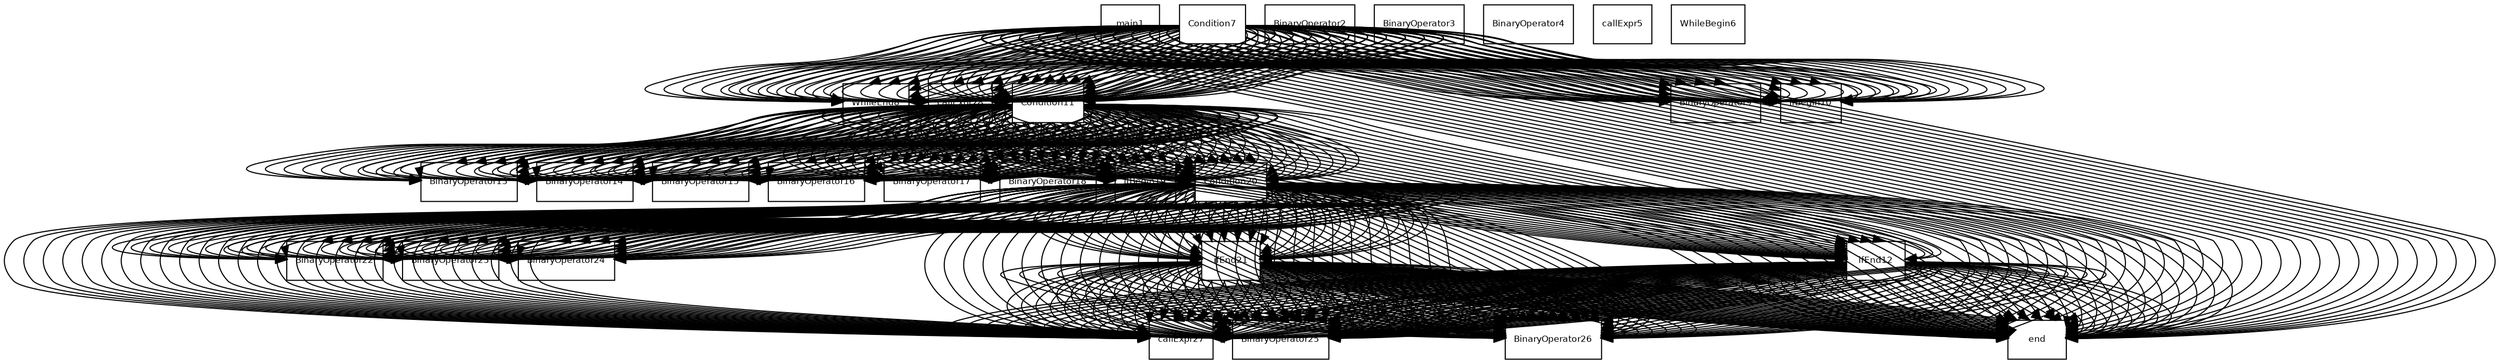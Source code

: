 
        digraph G {
                fontname = "Bitstream Vera Sans"
                fontsize = 8

                node [
                        fontname = "Bitstream Vera Sans"
                        fontsize = 8
                        shape = "record"
                ]

                edge [
                        fontname = "Bitstream Vera Sans"
                        fontsize = 8
                ] 


        main1 [label=main1]
Condition7 -> WhileEnd8
Condition7 -> callExpr28
Condition7 -> end
Condition7 -> BinaryOperator9
Condition7 -> ifBegin10
Condition7 -> Condition11
Condition11 -> ifEnd12
Condition11 -> BinaryOperator13
Condition11 -> BinaryOperator14
Condition11 -> BinaryOperator15
Condition11 -> BinaryOperator16
Condition11 -> BinaryOperator17
Condition11 -> BinaryOperator18
Condition11 -> ifBegin19
Condition11 -> Condition20
Condition20 -> ifEnd21
Condition20 -> BinaryOperator22
Condition20 -> BinaryOperator23
Condition20 -> BinaryOperator24
Condition20 -> BinaryOperator25
Condition20 -> BinaryOperator26
Condition20 -> callExpr27
Condition20 -> end
ifEnd21 -> BinaryOperator25
ifEnd21 -> BinaryOperator26
ifEnd21 -> callExpr27
ifEnd21 -> end
ifEnd12 -> BinaryOperator25
ifEnd12 -> BinaryOperator26
ifEnd12 -> callExpr27
ifEnd12 -> end
BinaryOperator2 [label=BinaryOperator2]
Condition7 -> WhileEnd8
Condition7 -> callExpr28
Condition7 -> end
Condition7 -> BinaryOperator9
Condition7 -> ifBegin10
Condition7 -> Condition11
Condition11 -> ifEnd12
Condition11 -> BinaryOperator13
Condition11 -> BinaryOperator14
Condition11 -> BinaryOperator15
Condition11 -> BinaryOperator16
Condition11 -> BinaryOperator17
Condition11 -> BinaryOperator18
Condition11 -> ifBegin19
Condition11 -> Condition20
Condition20 -> ifEnd21
Condition20 -> BinaryOperator22
Condition20 -> BinaryOperator23
Condition20 -> BinaryOperator24
Condition20 -> BinaryOperator25
Condition20 -> BinaryOperator26
Condition20 -> callExpr27
Condition20 -> end
ifEnd21 -> BinaryOperator25
ifEnd21 -> BinaryOperator26
ifEnd21 -> callExpr27
ifEnd21 -> end
ifEnd12 -> BinaryOperator25
ifEnd12 -> BinaryOperator26
ifEnd12 -> callExpr27
ifEnd12 -> end
BinaryOperator3 [label=BinaryOperator3]
Condition7 -> WhileEnd8
Condition7 -> callExpr28
Condition7 -> end
Condition7 -> BinaryOperator9
Condition7 -> ifBegin10
Condition7 -> Condition11
Condition11 -> ifEnd12
Condition11 -> BinaryOperator13
Condition11 -> BinaryOperator14
Condition11 -> BinaryOperator15
Condition11 -> BinaryOperator16
Condition11 -> BinaryOperator17
Condition11 -> BinaryOperator18
Condition11 -> ifBegin19
Condition11 -> Condition20
Condition20 -> ifEnd21
Condition20 -> BinaryOperator22
Condition20 -> BinaryOperator23
Condition20 -> BinaryOperator24
Condition20 -> BinaryOperator25
Condition20 -> BinaryOperator26
Condition20 -> callExpr27
Condition20 -> end
ifEnd21 -> BinaryOperator25
ifEnd21 -> BinaryOperator26
ifEnd21 -> callExpr27
ifEnd21 -> end
ifEnd12 -> BinaryOperator25
ifEnd12 -> BinaryOperator26
ifEnd12 -> callExpr27
ifEnd12 -> end
BinaryOperator4 [label=BinaryOperator4]
Condition7 -> WhileEnd8
Condition7 -> callExpr28
Condition7 -> end
Condition7 -> BinaryOperator9
Condition7 -> ifBegin10
Condition7 -> Condition11
Condition11 -> ifEnd12
Condition11 -> BinaryOperator13
Condition11 -> BinaryOperator14
Condition11 -> BinaryOperator15
Condition11 -> BinaryOperator16
Condition11 -> BinaryOperator17
Condition11 -> BinaryOperator18
Condition11 -> ifBegin19
Condition11 -> Condition20
Condition20 -> ifEnd21
Condition20 -> BinaryOperator22
Condition20 -> BinaryOperator23
Condition20 -> BinaryOperator24
Condition20 -> BinaryOperator25
Condition20 -> BinaryOperator26
Condition20 -> callExpr27
Condition20 -> end
ifEnd21 -> BinaryOperator25
ifEnd21 -> BinaryOperator26
ifEnd21 -> callExpr27
ifEnd21 -> end
ifEnd12 -> BinaryOperator25
ifEnd12 -> BinaryOperator26
ifEnd12 -> callExpr27
ifEnd12 -> end
callExpr5 [label=callExpr5]
Condition7 -> WhileEnd8
Condition7 -> callExpr28
Condition7 -> end
Condition7 -> BinaryOperator9
Condition7 -> ifBegin10
Condition7 -> Condition11
Condition11 -> ifEnd12
Condition11 -> BinaryOperator13
Condition11 -> BinaryOperator14
Condition11 -> BinaryOperator15
Condition11 -> BinaryOperator16
Condition11 -> BinaryOperator17
Condition11 -> BinaryOperator18
Condition11 -> ifBegin19
Condition11 -> Condition20
Condition20 -> ifEnd21
Condition20 -> BinaryOperator22
Condition20 -> BinaryOperator23
Condition20 -> BinaryOperator24
Condition20 -> BinaryOperator25
Condition20 -> BinaryOperator26
Condition20 -> callExpr27
Condition20 -> end
ifEnd21 -> BinaryOperator25
ifEnd21 -> BinaryOperator26
ifEnd21 -> callExpr27
ifEnd21 -> end
ifEnd12 -> BinaryOperator25
ifEnd12 -> BinaryOperator26
ifEnd12 -> callExpr27
ifEnd12 -> end
WhileBegin6 [label=WhileBegin6]
Condition7 -> WhileEnd8
Condition7 -> callExpr28
Condition7 -> end
Condition7 -> BinaryOperator9
Condition7 -> ifBegin10
Condition7 -> Condition11
Condition11 -> ifEnd12
Condition11 -> BinaryOperator13
Condition11 -> BinaryOperator14
Condition11 -> BinaryOperator15
Condition11 -> BinaryOperator16
Condition11 -> BinaryOperator17
Condition11 -> BinaryOperator18
Condition11 -> ifBegin19
Condition11 -> Condition20
Condition20 -> ifEnd21
Condition20 -> BinaryOperator22
Condition20 -> BinaryOperator23
Condition20 -> BinaryOperator24
Condition20 -> BinaryOperator25
Condition20 -> BinaryOperator26
Condition20 -> callExpr27
Condition20 -> end
ifEnd21 -> BinaryOperator25
ifEnd21 -> BinaryOperator26
ifEnd21 -> callExpr27
ifEnd21 -> end
ifEnd12 -> BinaryOperator25
ifEnd12 -> BinaryOperator26
ifEnd12 -> callExpr27
ifEnd12 -> end
Condition7 [label=Condition7]
Condition7 -> WhileEnd8
Condition7 -> callExpr28
Condition7 -> end
Condition7 -> BinaryOperator9
Condition7 -> ifBegin10
Condition7 -> Condition11
Condition11 -> ifEnd12
Condition11 -> BinaryOperator13
Condition11 -> BinaryOperator14
Condition11 -> BinaryOperator15
Condition11 -> BinaryOperator16
Condition11 -> BinaryOperator17
Condition11 -> BinaryOperator18
Condition11 -> ifBegin19
Condition11 -> Condition20
Condition20 -> ifEnd21
Condition20 -> BinaryOperator22
Condition20 -> BinaryOperator23
Condition20 -> BinaryOperator24
Condition20 -> BinaryOperator25
Condition20 -> BinaryOperator26
Condition20 -> callExpr27
Condition20 -> end
ifEnd21 -> BinaryOperator25
ifEnd21 -> BinaryOperator26
ifEnd21 -> callExpr27
ifEnd21 -> end
ifEnd12 -> BinaryOperator25
ifEnd12 -> BinaryOperator26
ifEnd12 -> callExpr27
ifEnd12 -> end
WhileEnd8 [label=WhileEnd8]
Condition7 -> WhileEnd8
Condition7 -> callExpr28
Condition7 -> end
Condition7 -> BinaryOperator9
Condition7 -> ifBegin10
Condition7 -> Condition11
Condition11 -> ifEnd12
Condition11 -> BinaryOperator13
Condition11 -> BinaryOperator14
Condition11 -> BinaryOperator15
Condition11 -> BinaryOperator16
Condition11 -> BinaryOperator17
Condition11 -> BinaryOperator18
Condition11 -> ifBegin19
Condition11 -> Condition20
Condition20 -> ifEnd21
Condition20 -> BinaryOperator22
Condition20 -> BinaryOperator23
Condition20 -> BinaryOperator24
Condition20 -> BinaryOperator25
Condition20 -> BinaryOperator26
Condition20 -> callExpr27
Condition20 -> end
ifEnd21 -> BinaryOperator25
ifEnd21 -> BinaryOperator26
ifEnd21 -> callExpr27
ifEnd21 -> end
ifEnd12 -> BinaryOperator25
ifEnd12 -> BinaryOperator26
ifEnd12 -> callExpr27
ifEnd12 -> end
BinaryOperator9 [label=BinaryOperator9]
Condition7 -> WhileEnd8
Condition7 -> callExpr28
Condition7 -> end
Condition7 -> BinaryOperator9
Condition7 -> ifBegin10
Condition7 -> Condition11
Condition11 -> ifEnd12
Condition11 -> BinaryOperator13
Condition11 -> BinaryOperator14
Condition11 -> BinaryOperator15
Condition11 -> BinaryOperator16
Condition11 -> BinaryOperator17
Condition11 -> BinaryOperator18
Condition11 -> ifBegin19
Condition11 -> Condition20
Condition20 -> ifEnd21
Condition20 -> BinaryOperator22
Condition20 -> BinaryOperator23
Condition20 -> BinaryOperator24
Condition20 -> BinaryOperator25
Condition20 -> BinaryOperator26
Condition20 -> callExpr27
Condition20 -> end
ifEnd21 -> BinaryOperator25
ifEnd21 -> BinaryOperator26
ifEnd21 -> callExpr27
ifEnd21 -> end
ifEnd12 -> BinaryOperator25
ifEnd12 -> BinaryOperator26
ifEnd12 -> callExpr27
ifEnd12 -> end
ifBegin10 [label=ifBegin10]
Condition7 -> WhileEnd8
Condition7 -> callExpr28
Condition7 -> end
Condition7 -> BinaryOperator9
Condition7 -> ifBegin10
Condition7 -> Condition11
Condition11 -> ifEnd12
Condition11 -> BinaryOperator13
Condition11 -> BinaryOperator14
Condition11 -> BinaryOperator15
Condition11 -> BinaryOperator16
Condition11 -> BinaryOperator17
Condition11 -> BinaryOperator18
Condition11 -> ifBegin19
Condition11 -> Condition20
Condition20 -> ifEnd21
Condition20 -> BinaryOperator22
Condition20 -> BinaryOperator23
Condition20 -> BinaryOperator24
Condition20 -> BinaryOperator25
Condition20 -> BinaryOperator26
Condition20 -> callExpr27
Condition20 -> end
ifEnd21 -> BinaryOperator25
ifEnd21 -> BinaryOperator26
ifEnd21 -> callExpr27
ifEnd21 -> end
ifEnd12 -> BinaryOperator25
ifEnd12 -> BinaryOperator26
ifEnd12 -> callExpr27
ifEnd12 -> end
Condition11 [label=Condition11]
Condition7 -> WhileEnd8
Condition7 -> callExpr28
Condition7 -> end
Condition7 -> BinaryOperator9
Condition7 -> ifBegin10
Condition7 -> Condition11
Condition11 -> ifEnd12
Condition11 -> BinaryOperator13
Condition11 -> BinaryOperator14
Condition11 -> BinaryOperator15
Condition11 -> BinaryOperator16
Condition11 -> BinaryOperator17
Condition11 -> BinaryOperator18
Condition11 -> ifBegin19
Condition11 -> Condition20
Condition20 -> ifEnd21
Condition20 -> BinaryOperator22
Condition20 -> BinaryOperator23
Condition20 -> BinaryOperator24
Condition20 -> BinaryOperator25
Condition20 -> BinaryOperator26
Condition20 -> callExpr27
Condition20 -> end
ifEnd21 -> BinaryOperator25
ifEnd21 -> BinaryOperator26
ifEnd21 -> callExpr27
ifEnd21 -> end
ifEnd12 -> BinaryOperator25
ifEnd12 -> BinaryOperator26
ifEnd12 -> callExpr27
ifEnd12 -> end
ifEnd12 [label=ifEnd12]
Condition7 -> WhileEnd8
Condition7 -> callExpr28
Condition7 -> end
Condition7 -> BinaryOperator9
Condition7 -> ifBegin10
Condition7 -> Condition11
Condition11 -> ifEnd12
Condition11 -> BinaryOperator13
Condition11 -> BinaryOperator14
Condition11 -> BinaryOperator15
Condition11 -> BinaryOperator16
Condition11 -> BinaryOperator17
Condition11 -> BinaryOperator18
Condition11 -> ifBegin19
Condition11 -> Condition20
Condition20 -> ifEnd21
Condition20 -> BinaryOperator22
Condition20 -> BinaryOperator23
Condition20 -> BinaryOperator24
Condition20 -> BinaryOperator25
Condition20 -> BinaryOperator26
Condition20 -> callExpr27
Condition20 -> end
ifEnd21 -> BinaryOperator25
ifEnd21 -> BinaryOperator26
ifEnd21 -> callExpr27
ifEnd21 -> end
ifEnd12 -> BinaryOperator25
ifEnd12 -> BinaryOperator26
ifEnd12 -> callExpr27
ifEnd12 -> end
BinaryOperator13 [label=BinaryOperator13]
Condition7 -> WhileEnd8
Condition7 -> callExpr28
Condition7 -> end
Condition7 -> BinaryOperator9
Condition7 -> ifBegin10
Condition7 -> Condition11
Condition11 -> ifEnd12
Condition11 -> BinaryOperator13
Condition11 -> BinaryOperator14
Condition11 -> BinaryOperator15
Condition11 -> BinaryOperator16
Condition11 -> BinaryOperator17
Condition11 -> BinaryOperator18
Condition11 -> ifBegin19
Condition11 -> Condition20
Condition20 -> ifEnd21
Condition20 -> BinaryOperator22
Condition20 -> BinaryOperator23
Condition20 -> BinaryOperator24
Condition20 -> BinaryOperator25
Condition20 -> BinaryOperator26
Condition20 -> callExpr27
Condition20 -> end
ifEnd21 -> BinaryOperator25
ifEnd21 -> BinaryOperator26
ifEnd21 -> callExpr27
ifEnd21 -> end
ifEnd12 -> BinaryOperator25
ifEnd12 -> BinaryOperator26
ifEnd12 -> callExpr27
ifEnd12 -> end
BinaryOperator14 [label=BinaryOperator14]
Condition7 -> WhileEnd8
Condition7 -> callExpr28
Condition7 -> end
Condition7 -> BinaryOperator9
Condition7 -> ifBegin10
Condition7 -> Condition11
Condition11 -> ifEnd12
Condition11 -> BinaryOperator13
Condition11 -> BinaryOperator14
Condition11 -> BinaryOperator15
Condition11 -> BinaryOperator16
Condition11 -> BinaryOperator17
Condition11 -> BinaryOperator18
Condition11 -> ifBegin19
Condition11 -> Condition20
Condition20 -> ifEnd21
Condition20 -> BinaryOperator22
Condition20 -> BinaryOperator23
Condition20 -> BinaryOperator24
Condition20 -> BinaryOperator25
Condition20 -> BinaryOperator26
Condition20 -> callExpr27
Condition20 -> end
ifEnd21 -> BinaryOperator25
ifEnd21 -> BinaryOperator26
ifEnd21 -> callExpr27
ifEnd21 -> end
ifEnd12 -> BinaryOperator25
ifEnd12 -> BinaryOperator26
ifEnd12 -> callExpr27
ifEnd12 -> end
BinaryOperator15 [label=BinaryOperator15]
Condition7 -> WhileEnd8
Condition7 -> callExpr28
Condition7 -> end
Condition7 -> BinaryOperator9
Condition7 -> ifBegin10
Condition7 -> Condition11
Condition11 -> ifEnd12
Condition11 -> BinaryOperator13
Condition11 -> BinaryOperator14
Condition11 -> BinaryOperator15
Condition11 -> BinaryOperator16
Condition11 -> BinaryOperator17
Condition11 -> BinaryOperator18
Condition11 -> ifBegin19
Condition11 -> Condition20
Condition20 -> ifEnd21
Condition20 -> BinaryOperator22
Condition20 -> BinaryOperator23
Condition20 -> BinaryOperator24
Condition20 -> BinaryOperator25
Condition20 -> BinaryOperator26
Condition20 -> callExpr27
Condition20 -> end
ifEnd21 -> BinaryOperator25
ifEnd21 -> BinaryOperator26
ifEnd21 -> callExpr27
ifEnd21 -> end
ifEnd12 -> BinaryOperator25
ifEnd12 -> BinaryOperator26
ifEnd12 -> callExpr27
ifEnd12 -> end
BinaryOperator16 [label=BinaryOperator16]
Condition7 -> WhileEnd8
Condition7 -> callExpr28
Condition7 -> end
Condition7 -> BinaryOperator9
Condition7 -> ifBegin10
Condition7 -> Condition11
Condition11 -> ifEnd12
Condition11 -> BinaryOperator13
Condition11 -> BinaryOperator14
Condition11 -> BinaryOperator15
Condition11 -> BinaryOperator16
Condition11 -> BinaryOperator17
Condition11 -> BinaryOperator18
Condition11 -> ifBegin19
Condition11 -> Condition20
Condition20 -> ifEnd21
Condition20 -> BinaryOperator22
Condition20 -> BinaryOperator23
Condition20 -> BinaryOperator24
Condition20 -> BinaryOperator25
Condition20 -> BinaryOperator26
Condition20 -> callExpr27
Condition20 -> end
ifEnd21 -> BinaryOperator25
ifEnd21 -> BinaryOperator26
ifEnd21 -> callExpr27
ifEnd21 -> end
ifEnd12 -> BinaryOperator25
ifEnd12 -> BinaryOperator26
ifEnd12 -> callExpr27
ifEnd12 -> end
BinaryOperator17 [label=BinaryOperator17]
Condition7 -> WhileEnd8
Condition7 -> callExpr28
Condition7 -> end
Condition7 -> BinaryOperator9
Condition7 -> ifBegin10
Condition7 -> Condition11
Condition11 -> ifEnd12
Condition11 -> BinaryOperator13
Condition11 -> BinaryOperator14
Condition11 -> BinaryOperator15
Condition11 -> BinaryOperator16
Condition11 -> BinaryOperator17
Condition11 -> BinaryOperator18
Condition11 -> ifBegin19
Condition11 -> Condition20
Condition20 -> ifEnd21
Condition20 -> BinaryOperator22
Condition20 -> BinaryOperator23
Condition20 -> BinaryOperator24
Condition20 -> BinaryOperator25
Condition20 -> BinaryOperator26
Condition20 -> callExpr27
Condition20 -> end
ifEnd21 -> BinaryOperator25
ifEnd21 -> BinaryOperator26
ifEnd21 -> callExpr27
ifEnd21 -> end
ifEnd12 -> BinaryOperator25
ifEnd12 -> BinaryOperator26
ifEnd12 -> callExpr27
ifEnd12 -> end
BinaryOperator18 [label=BinaryOperator18]
Condition7 -> WhileEnd8
Condition7 -> callExpr28
Condition7 -> end
Condition7 -> BinaryOperator9
Condition7 -> ifBegin10
Condition7 -> Condition11
Condition11 -> ifEnd12
Condition11 -> BinaryOperator13
Condition11 -> BinaryOperator14
Condition11 -> BinaryOperator15
Condition11 -> BinaryOperator16
Condition11 -> BinaryOperator17
Condition11 -> BinaryOperator18
Condition11 -> ifBegin19
Condition11 -> Condition20
Condition20 -> ifEnd21
Condition20 -> BinaryOperator22
Condition20 -> BinaryOperator23
Condition20 -> BinaryOperator24
Condition20 -> BinaryOperator25
Condition20 -> BinaryOperator26
Condition20 -> callExpr27
Condition20 -> end
ifEnd21 -> BinaryOperator25
ifEnd21 -> BinaryOperator26
ifEnd21 -> callExpr27
ifEnd21 -> end
ifEnd12 -> BinaryOperator25
ifEnd12 -> BinaryOperator26
ifEnd12 -> callExpr27
ifEnd12 -> end
ifBegin19 [label=ifBegin19]
Condition7 -> WhileEnd8
Condition7 -> callExpr28
Condition7 -> end
Condition7 -> BinaryOperator9
Condition7 -> ifBegin10
Condition7 -> Condition11
Condition11 -> ifEnd12
Condition11 -> BinaryOperator13
Condition11 -> BinaryOperator14
Condition11 -> BinaryOperator15
Condition11 -> BinaryOperator16
Condition11 -> BinaryOperator17
Condition11 -> BinaryOperator18
Condition11 -> ifBegin19
Condition11 -> Condition20
Condition20 -> ifEnd21
Condition20 -> BinaryOperator22
Condition20 -> BinaryOperator23
Condition20 -> BinaryOperator24
Condition20 -> BinaryOperator25
Condition20 -> BinaryOperator26
Condition20 -> callExpr27
Condition20 -> end
ifEnd21 -> BinaryOperator25
ifEnd21 -> BinaryOperator26
ifEnd21 -> callExpr27
ifEnd21 -> end
ifEnd12 -> BinaryOperator25
ifEnd12 -> BinaryOperator26
ifEnd12 -> callExpr27
ifEnd12 -> end
Condition20 [label=Condition20]
Condition7 -> WhileEnd8
Condition7 -> callExpr28
Condition7 -> end
Condition7 -> BinaryOperator9
Condition7 -> ifBegin10
Condition7 -> Condition11
Condition11 -> ifEnd12
Condition11 -> BinaryOperator13
Condition11 -> BinaryOperator14
Condition11 -> BinaryOperator15
Condition11 -> BinaryOperator16
Condition11 -> BinaryOperator17
Condition11 -> BinaryOperator18
Condition11 -> ifBegin19
Condition11 -> Condition20
Condition20 -> ifEnd21
Condition20 -> BinaryOperator22
Condition20 -> BinaryOperator23
Condition20 -> BinaryOperator24
Condition20 -> BinaryOperator25
Condition20 -> BinaryOperator26
Condition20 -> callExpr27
Condition20 -> end
ifEnd21 -> BinaryOperator25
ifEnd21 -> BinaryOperator26
ifEnd21 -> callExpr27
ifEnd21 -> end
ifEnd12 -> BinaryOperator25
ifEnd12 -> BinaryOperator26
ifEnd12 -> callExpr27
ifEnd12 -> end
ifEnd21 [label=ifEnd21]
Condition7 -> WhileEnd8
Condition7 -> callExpr28
Condition7 -> end
Condition7 -> BinaryOperator9
Condition7 -> ifBegin10
Condition7 -> Condition11
Condition11 -> ifEnd12
Condition11 -> BinaryOperator13
Condition11 -> BinaryOperator14
Condition11 -> BinaryOperator15
Condition11 -> BinaryOperator16
Condition11 -> BinaryOperator17
Condition11 -> BinaryOperator18
Condition11 -> ifBegin19
Condition11 -> Condition20
Condition20 -> ifEnd21
Condition20 -> BinaryOperator22
Condition20 -> BinaryOperator23
Condition20 -> BinaryOperator24
Condition20 -> BinaryOperator25
Condition20 -> BinaryOperator26
Condition20 -> callExpr27
Condition20 -> end
ifEnd21 -> BinaryOperator25
ifEnd21 -> BinaryOperator26
ifEnd21 -> callExpr27
ifEnd21 -> end
ifEnd12 -> BinaryOperator25
ifEnd12 -> BinaryOperator26
ifEnd12 -> callExpr27
ifEnd12 -> end
BinaryOperator22 [label=BinaryOperator22]
Condition7 -> WhileEnd8
Condition7 -> callExpr28
Condition7 -> end
Condition7 -> BinaryOperator9
Condition7 -> ifBegin10
Condition7 -> Condition11
Condition11 -> ifEnd12
Condition11 -> BinaryOperator13
Condition11 -> BinaryOperator14
Condition11 -> BinaryOperator15
Condition11 -> BinaryOperator16
Condition11 -> BinaryOperator17
Condition11 -> BinaryOperator18
Condition11 -> ifBegin19
Condition11 -> Condition20
Condition20 -> ifEnd21
Condition20 -> BinaryOperator22
Condition20 -> BinaryOperator23
Condition20 -> BinaryOperator24
Condition20 -> BinaryOperator25
Condition20 -> BinaryOperator26
Condition20 -> callExpr27
Condition20 -> end
ifEnd21 -> BinaryOperator25
ifEnd21 -> BinaryOperator26
ifEnd21 -> callExpr27
ifEnd21 -> end
ifEnd12 -> BinaryOperator25
ifEnd12 -> BinaryOperator26
ifEnd12 -> callExpr27
ifEnd12 -> end
BinaryOperator23 [label=BinaryOperator23]
Condition7 -> WhileEnd8
Condition7 -> callExpr28
Condition7 -> end
Condition7 -> BinaryOperator9
Condition7 -> ifBegin10
Condition7 -> Condition11
Condition11 -> ifEnd12
Condition11 -> BinaryOperator13
Condition11 -> BinaryOperator14
Condition11 -> BinaryOperator15
Condition11 -> BinaryOperator16
Condition11 -> BinaryOperator17
Condition11 -> BinaryOperator18
Condition11 -> ifBegin19
Condition11 -> Condition20
Condition20 -> ifEnd21
Condition20 -> BinaryOperator22
Condition20 -> BinaryOperator23
Condition20 -> BinaryOperator24
Condition20 -> BinaryOperator25
Condition20 -> BinaryOperator26
Condition20 -> callExpr27
Condition20 -> end
ifEnd21 -> BinaryOperator25
ifEnd21 -> BinaryOperator26
ifEnd21 -> callExpr27
ifEnd21 -> end
ifEnd12 -> BinaryOperator25
ifEnd12 -> BinaryOperator26
ifEnd12 -> callExpr27
ifEnd12 -> end
BinaryOperator24 [label=BinaryOperator24]
Condition7 -> WhileEnd8
Condition7 -> callExpr28
Condition7 -> end
Condition7 -> BinaryOperator9
Condition7 -> ifBegin10
Condition7 -> Condition11
Condition11 -> ifEnd12
Condition11 -> BinaryOperator13
Condition11 -> BinaryOperator14
Condition11 -> BinaryOperator15
Condition11 -> BinaryOperator16
Condition11 -> BinaryOperator17
Condition11 -> BinaryOperator18
Condition11 -> ifBegin19
Condition11 -> Condition20
Condition20 -> ifEnd21
Condition20 -> BinaryOperator22
Condition20 -> BinaryOperator23
Condition20 -> BinaryOperator24
Condition20 -> BinaryOperator25
Condition20 -> BinaryOperator26
Condition20 -> callExpr27
Condition20 -> end
ifEnd21 -> BinaryOperator25
ifEnd21 -> BinaryOperator26
ifEnd21 -> callExpr27
ifEnd21 -> end
ifEnd12 -> BinaryOperator25
ifEnd12 -> BinaryOperator26
ifEnd12 -> callExpr27
ifEnd12 -> end
BinaryOperator25 [label=BinaryOperator25]
Condition7 -> WhileEnd8
Condition7 -> callExpr28
Condition7 -> end
Condition7 -> BinaryOperator9
Condition7 -> ifBegin10
Condition7 -> Condition11
Condition11 -> ifEnd12
Condition11 -> BinaryOperator13
Condition11 -> BinaryOperator14
Condition11 -> BinaryOperator15
Condition11 -> BinaryOperator16
Condition11 -> BinaryOperator17
Condition11 -> BinaryOperator18
Condition11 -> ifBegin19
Condition11 -> Condition20
Condition20 -> ifEnd21
Condition20 -> BinaryOperator22
Condition20 -> BinaryOperator23
Condition20 -> BinaryOperator24
Condition20 -> BinaryOperator25
Condition20 -> BinaryOperator26
Condition20 -> callExpr27
Condition20 -> end
ifEnd21 -> BinaryOperator25
ifEnd21 -> BinaryOperator26
ifEnd21 -> callExpr27
ifEnd21 -> end
ifEnd12 -> BinaryOperator25
ifEnd12 -> BinaryOperator26
ifEnd12 -> callExpr27
ifEnd12 -> end
BinaryOperator26 [label=BinaryOperator26]
Condition7 -> WhileEnd8
Condition7 -> callExpr28
Condition7 -> end
Condition7 -> BinaryOperator9
Condition7 -> ifBegin10
Condition7 -> Condition11
Condition11 -> ifEnd12
Condition11 -> BinaryOperator13
Condition11 -> BinaryOperator14
Condition11 -> BinaryOperator15
Condition11 -> BinaryOperator16
Condition11 -> BinaryOperator17
Condition11 -> BinaryOperator18
Condition11 -> ifBegin19
Condition11 -> Condition20
Condition20 -> ifEnd21
Condition20 -> BinaryOperator22
Condition20 -> BinaryOperator23
Condition20 -> BinaryOperator24
Condition20 -> BinaryOperator25
Condition20 -> BinaryOperator26
Condition20 -> callExpr27
Condition20 -> end
ifEnd21 -> BinaryOperator25
ifEnd21 -> BinaryOperator26
ifEnd21 -> callExpr27
ifEnd21 -> end
ifEnd12 -> BinaryOperator25
ifEnd12 -> BinaryOperator26
ifEnd12 -> callExpr27
ifEnd12 -> end
callExpr27 [label=callExpr27]
Condition7 -> WhileEnd8
Condition7 -> callExpr28
Condition7 -> end
Condition7 -> BinaryOperator9
Condition7 -> ifBegin10
Condition7 -> Condition11
Condition11 -> ifEnd12
Condition11 -> BinaryOperator13
Condition11 -> BinaryOperator14
Condition11 -> BinaryOperator15
Condition11 -> BinaryOperator16
Condition11 -> BinaryOperator17
Condition11 -> BinaryOperator18
Condition11 -> ifBegin19
Condition11 -> Condition20
Condition20 -> ifEnd21
Condition20 -> BinaryOperator22
Condition20 -> BinaryOperator23
Condition20 -> BinaryOperator24
Condition20 -> BinaryOperator25
Condition20 -> BinaryOperator26
Condition20 -> callExpr27
Condition20 -> end
ifEnd21 -> BinaryOperator25
ifEnd21 -> BinaryOperator26
ifEnd21 -> callExpr27
ifEnd21 -> end
ifEnd12 -> BinaryOperator25
ifEnd12 -> BinaryOperator26
ifEnd12 -> callExpr27
ifEnd12 -> end
callExpr28 [label=callExpr28]
Condition7 -> WhileEnd8
Condition7 -> callExpr28
Condition7 -> end
Condition7 -> BinaryOperator9
Condition7 -> ifBegin10
Condition7 -> Condition11
Condition11 -> ifEnd12
Condition11 -> BinaryOperator13
Condition11 -> BinaryOperator14
Condition11 -> BinaryOperator15
Condition11 -> BinaryOperator16
Condition11 -> BinaryOperator17
Condition11 -> BinaryOperator18
Condition11 -> ifBegin19
Condition11 -> Condition20
Condition20 -> ifEnd21
Condition20 -> BinaryOperator22
Condition20 -> BinaryOperator23
Condition20 -> BinaryOperator24
Condition20 -> BinaryOperator25
Condition20 -> BinaryOperator26
Condition20 -> callExpr27
Condition20 -> end
ifEnd21 -> BinaryOperator25
ifEnd21 -> BinaryOperator26
ifEnd21 -> callExpr27
ifEnd21 -> end
ifEnd12 -> BinaryOperator25
ifEnd12 -> BinaryOperator26
ifEnd12 -> callExpr27
ifEnd12 -> end

}
